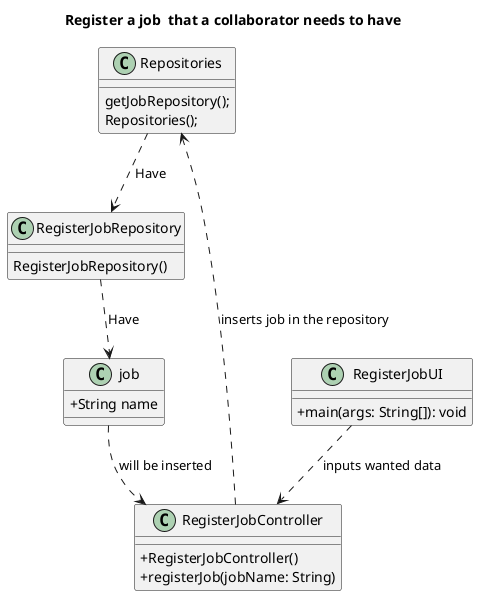 @startuml
title Register a job  that a collaborator needs to have

skinparam classAttributeIconSize 0

class Repositories {
    getJobRepository();
    Repositories();
}
class RegisterJobController {
    + RegisterJobController()
    + registerJob(jobName: String)

}

class RegisterJobUI {
    +main(args: String[]): void
}

class RegisterJobRepository {
    RegisterJobRepository()
}
class job{
    +String name
}


RegisterJobUI ..> RegisterJobController: inputs wanted data
RegisterJobController ..> Repositories : inserts job in the repository
Repositories ..> RegisterJobRepository : Have
RegisterJobRepository ..> job : Have
job ..> RegisterJobController : will be inserted
@enduml